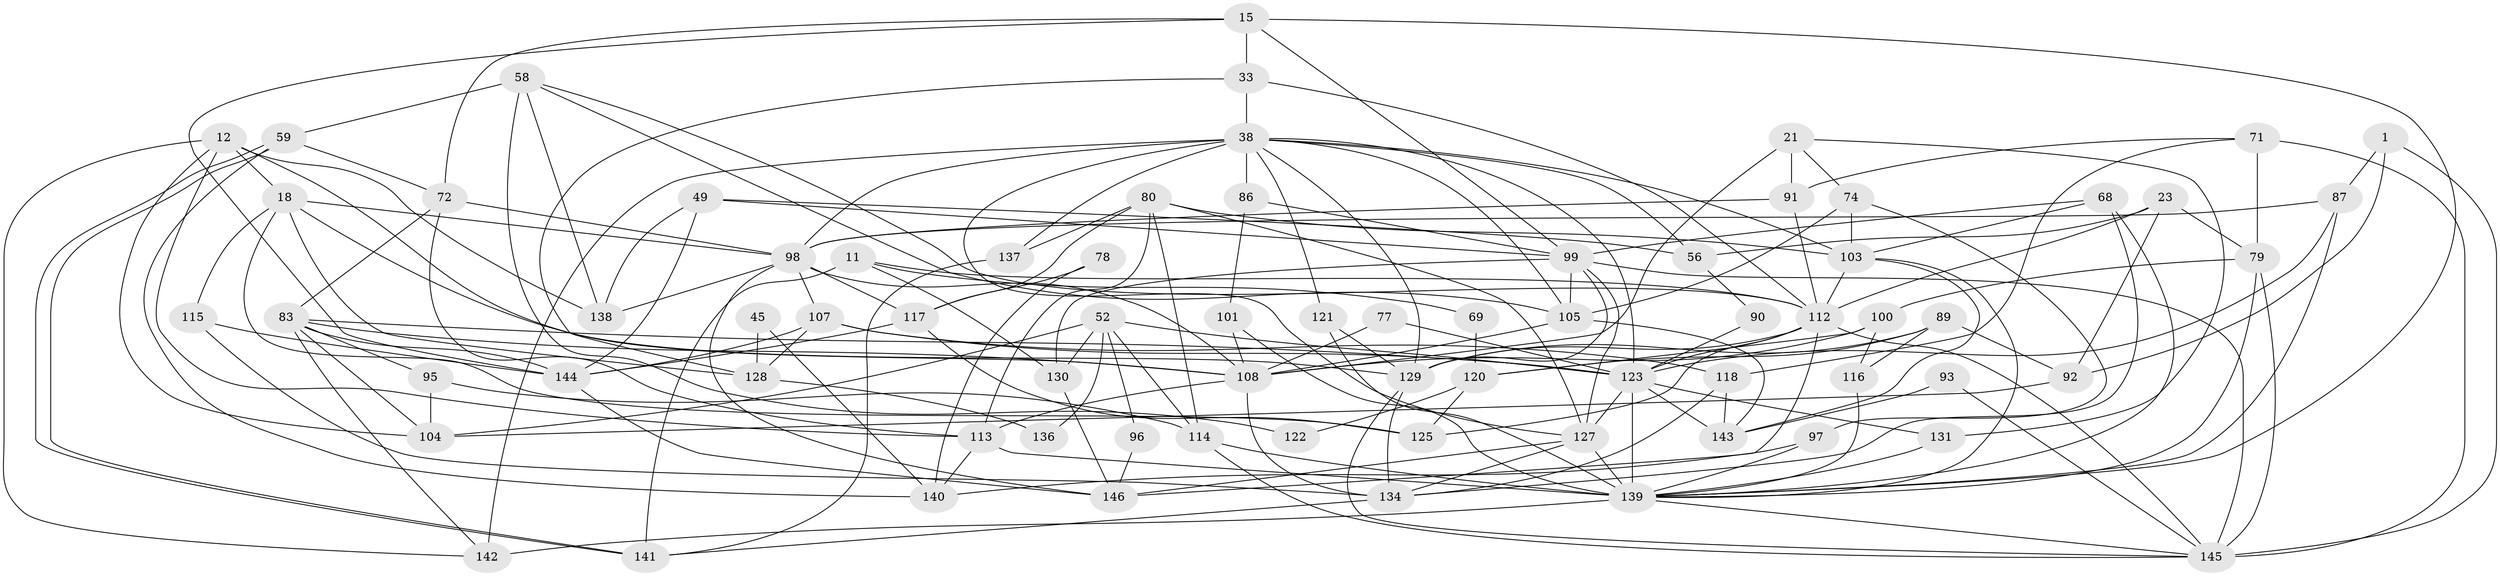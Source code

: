 // original degree distribution, {5: 0.1917808219178082, 6: 0.11643835616438356, 3: 0.23972602739726026, 2: 0.15753424657534246, 4: 0.2602739726027397, 8: 0.0273972602739726, 7: 0.00684931506849315}
// Generated by graph-tools (version 1.1) at 2025/53/03/04/25 21:53:13]
// undirected, 73 vertices, 184 edges
graph export_dot {
graph [start="1"]
  node [color=gray90,style=filled];
  1;
  11;
  12;
  15;
  18 [super="+5"];
  21;
  23;
  33 [super="+29"];
  38 [super="+22+27+37"];
  45;
  49;
  52;
  56;
  58;
  59;
  68;
  69;
  71 [super="+13"];
  72 [super="+7"];
  74;
  77;
  78;
  79 [super="+17"];
  80 [super="+54"];
  83 [super="+44"];
  86;
  87 [super="+75"];
  89;
  90;
  91;
  92;
  93;
  95;
  96;
  97 [super="+9"];
  98 [super="+61+85"];
  99 [super="+50+82"];
  100;
  101;
  103 [super="+81"];
  104 [super="+67+102+70"];
  105 [super="+2"];
  107;
  108 [super="+14+53+41"];
  112 [super="+24+57+73"];
  113 [super="+65"];
  114 [super="+84"];
  115;
  116;
  117 [super="+30"];
  118;
  120;
  121;
  122;
  123 [super="+4+119"];
  125 [super="+66+106"];
  127 [super="+110"];
  128;
  129 [super="+64"];
  130;
  131 [super="+42"];
  134 [super="+124"];
  136;
  137;
  138;
  139 [super="+135+133"];
  140;
  141;
  142 [super="+55+126"];
  143;
  144 [super="+94"];
  145 [super="+109+111+63"];
  146;
  1 -- 92;
  1 -- 87 [weight=2];
  1 -- 145 [weight=2];
  11 -- 141;
  11 -- 69;
  11 -- 130;
  11 -- 112;
  12 -- 138;
  12 -- 18 [weight=2];
  12 -- 113;
  12 -- 108;
  12 -- 142;
  12 -- 104 [weight=2];
  15 -- 33 [weight=2];
  15 -- 144;
  15 -- 72;
  15 -- 139;
  15 -- 99;
  18 -- 128;
  18 -- 115;
  18 -- 98 [weight=2];
  18 -- 125;
  18 -- 129;
  21 -- 74;
  21 -- 91;
  21 -- 131;
  21 -- 108 [weight=2];
  23 -- 92;
  23 -- 56;
  23 -- 79;
  23 -- 112;
  33 -- 128;
  33 -- 38;
  33 -- 112;
  38 -- 98;
  38 -- 105;
  38 -- 137;
  38 -- 121;
  38 -- 86;
  38 -- 127 [weight=2];
  38 -- 56;
  38 -- 123;
  38 -- 142 [weight=2];
  38 -- 103;
  38 -- 129;
  45 -- 128;
  45 -- 140;
  49 -- 56;
  49 -- 99;
  49 -- 138;
  49 -- 144;
  52 -- 130;
  52 -- 96;
  52 -- 104 [weight=2];
  52 -- 114 [weight=2];
  52 -- 136;
  52 -- 123;
  56 -- 90;
  58 -- 138;
  58 -- 59;
  58 -- 105;
  58 -- 122;
  58 -- 112;
  59 -- 141;
  59 -- 141;
  59 -- 72;
  59 -- 140;
  68 -- 99;
  68 -- 139;
  68 -- 134;
  68 -- 103;
  69 -- 120;
  71 -- 118;
  71 -- 79;
  71 -- 91;
  71 -- 145 [weight=2];
  72 -- 113;
  72 -- 83;
  72 -- 98;
  74 -- 97;
  74 -- 105;
  74 -- 103;
  77 -- 108;
  77 -- 123;
  78 -- 140;
  78 -- 117;
  79 -- 100 [weight=2];
  79 -- 139;
  79 -- 145;
  80 -- 127;
  80 -- 114;
  80 -- 113 [weight=2];
  80 -- 137;
  80 -- 103;
  80 -- 117;
  83 -- 95;
  83 -- 108 [weight=2];
  83 -- 142;
  83 -- 144;
  83 -- 123 [weight=2];
  83 -- 104;
  86 -- 101;
  86 -- 99;
  87 -- 139;
  87 -- 98;
  87 -- 123;
  89 -- 120;
  89 -- 116;
  89 -- 92;
  89 -- 129;
  90 -- 123;
  91 -- 98;
  91 -- 112;
  92 -- 104;
  93 -- 143;
  93 -- 145 [weight=2];
  95 -- 114;
  95 -- 104;
  96 -- 146;
  97 -- 140;
  97 -- 139;
  98 -- 117;
  98 -- 146;
  98 -- 108;
  98 -- 138;
  98 -- 107;
  99 -- 127 [weight=2];
  99 -- 105;
  99 -- 145 [weight=2];
  99 -- 130;
  99 -- 129;
  100 -- 116;
  100 -- 120;
  100 -- 108;
  101 -- 139;
  101 -- 108 [weight=2];
  103 -- 143;
  103 -- 112 [weight=3];
  103 -- 139;
  105 -- 143;
  105 -- 108;
  107 -- 118;
  107 -- 128;
  107 -- 144 [weight=2];
  107 -- 123;
  108 -- 134 [weight=2];
  108 -- 113;
  112 -- 129;
  112 -- 123 [weight=3];
  112 -- 145;
  112 -- 125 [weight=3];
  112 -- 146;
  113 -- 140;
  113 -- 139;
  114 -- 139;
  114 -- 145;
  115 -- 144;
  115 -- 134;
  116 -- 139;
  117 -- 144;
  117 -- 125;
  118 -- 143;
  118 -- 134;
  120 -- 125;
  120 -- 122;
  121 -- 129;
  121 -- 139;
  123 -- 131;
  123 -- 143;
  123 -- 127;
  123 -- 139 [weight=2];
  127 -- 139 [weight=4];
  127 -- 146;
  127 -- 134;
  128 -- 136;
  129 -- 145;
  129 -- 134;
  130 -- 146;
  131 -- 139;
  134 -- 141;
  137 -- 141;
  139 -- 145 [weight=3];
  139 -- 142 [weight=2];
  144 -- 146;
}
